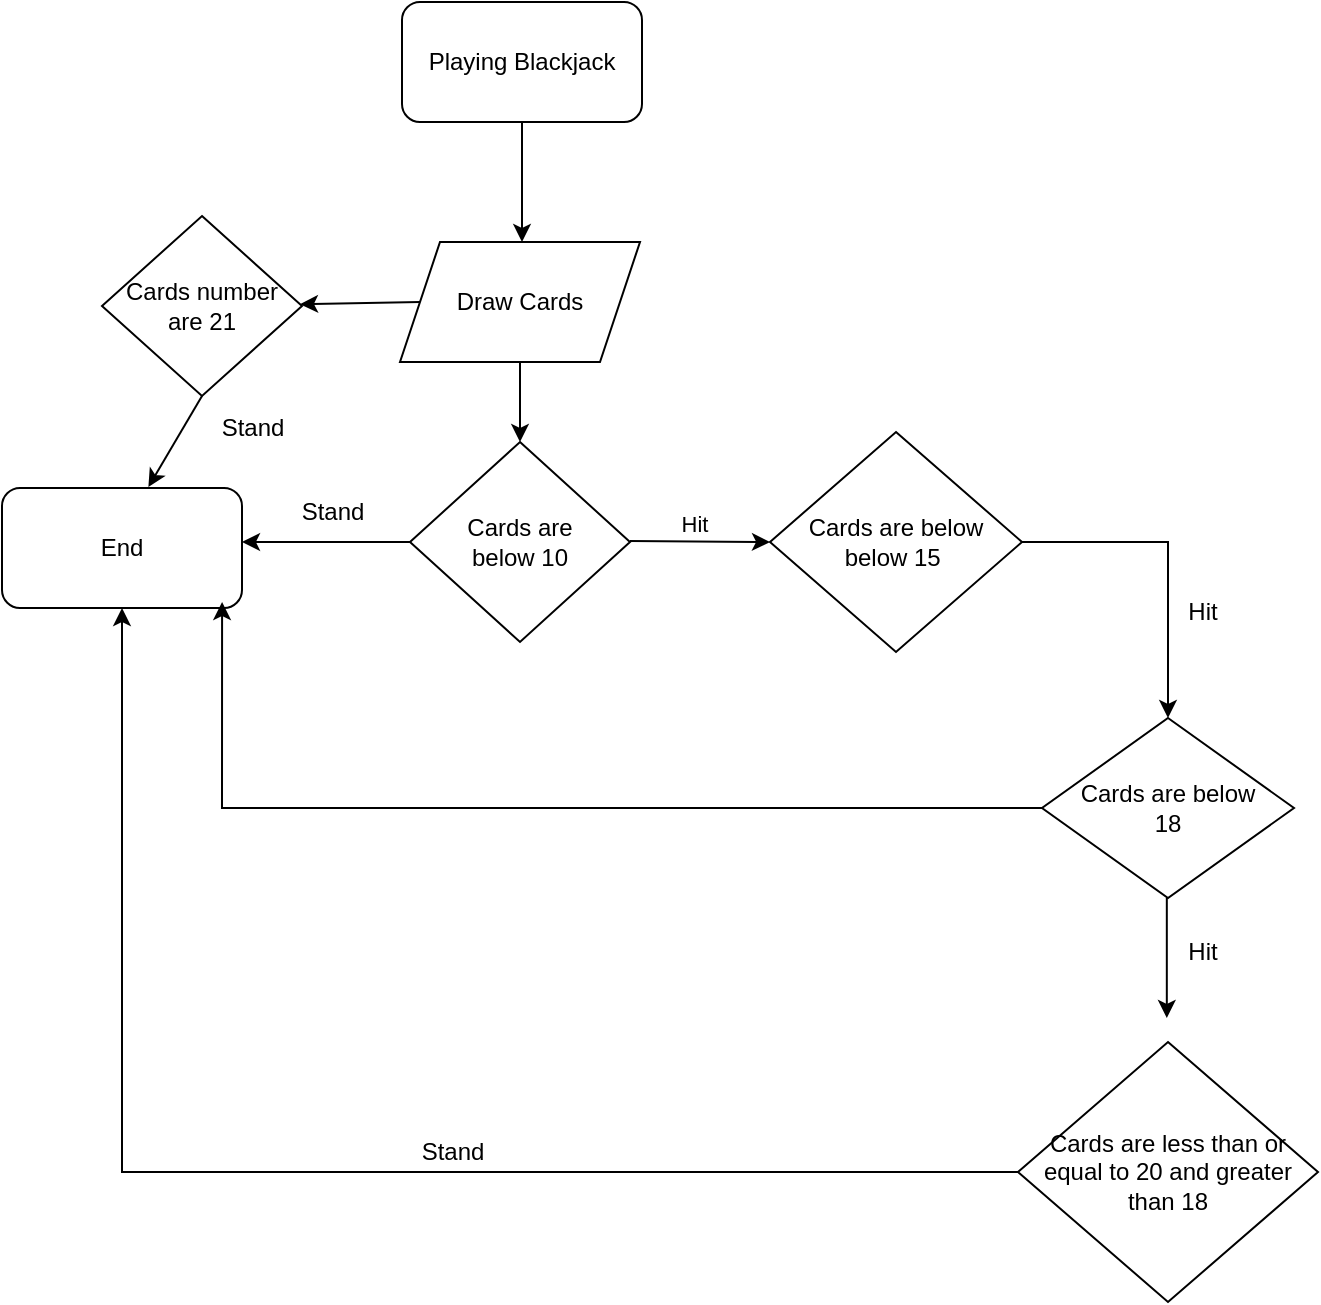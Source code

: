 <mxfile version="23.0.0" type="github">
  <diagram name="Page-1" id="xwbfXepOGaStgWDnpR70">
    <mxGraphModel dx="1600" dy="657" grid="1" gridSize="10" guides="1" tooltips="1" connect="1" arrows="1" fold="1" page="1" pageScale="1" pageWidth="827" pageHeight="1169" math="0" shadow="0">
      <root>
        <mxCell id="0" />
        <mxCell id="1" parent="0" />
        <mxCell id="OvZi1ztuwzXz519JT60X-1" value="Playing Blackjack" style="rounded=1;whiteSpace=wrap;html=1;" vertex="1" parent="1">
          <mxGeometry x="330" y="40" width="120" height="60" as="geometry" />
        </mxCell>
        <mxCell id="OvZi1ztuwzXz519JT60X-2" value="Draw Cards" style="shape=parallelogram;perimeter=parallelogramPerimeter;whiteSpace=wrap;html=1;fixedSize=1;" vertex="1" parent="1">
          <mxGeometry x="329" y="160" width="120" height="60" as="geometry" />
        </mxCell>
        <mxCell id="OvZi1ztuwzXz519JT60X-3" value="" style="endArrow=classic;html=1;rounded=0;exitX=0.5;exitY=1;exitDx=0;exitDy=0;" edge="1" parent="1" source="OvZi1ztuwzXz519JT60X-1">
          <mxGeometry width="50" height="50" relative="1" as="geometry">
            <mxPoint x="460" y="250" as="sourcePoint" />
            <mxPoint x="390" y="160" as="targetPoint" />
          </mxGeometry>
        </mxCell>
        <mxCell id="OvZi1ztuwzXz519JT60X-4" value="Cards are &lt;br&gt;below 10" style="rhombus;whiteSpace=wrap;html=1;" vertex="1" parent="1">
          <mxGeometry x="334" y="260" width="110" height="100" as="geometry" />
        </mxCell>
        <mxCell id="OvZi1ztuwzXz519JT60X-6" value="" style="endArrow=classic;html=1;rounded=0;exitX=0.5;exitY=1;exitDx=0;exitDy=0;entryX=0.5;entryY=0;entryDx=0;entryDy=0;" edge="1" parent="1" source="OvZi1ztuwzXz519JT60X-2" target="OvZi1ztuwzXz519JT60X-4">
          <mxGeometry width="50" height="50" relative="1" as="geometry">
            <mxPoint x="460" y="450" as="sourcePoint" />
            <mxPoint x="530" y="320" as="targetPoint" />
          </mxGeometry>
        </mxCell>
        <mxCell id="OvZi1ztuwzXz519JT60X-56" value="" style="endArrow=classic;html=1;rounded=0;entryX=0;entryY=0.5;entryDx=0;entryDy=0;" edge="1" parent="1" target="OvZi1ztuwzXz519JT60X-61">
          <mxGeometry width="50" height="50" relative="1" as="geometry">
            <mxPoint x="444" y="309.5" as="sourcePoint" />
            <mxPoint x="505" y="309.5" as="targetPoint" />
          </mxGeometry>
        </mxCell>
        <mxCell id="OvZi1ztuwzXz519JT60X-57" value="Hit" style="edgeLabel;html=1;align=center;verticalAlign=middle;resizable=0;points=[];" vertex="1" connectable="0" parent="OvZi1ztuwzXz519JT60X-56">
          <mxGeometry x="0.153" y="8" relative="1" as="geometry">
            <mxPoint x="-9" y="-1" as="offset" />
          </mxGeometry>
        </mxCell>
        <mxCell id="OvZi1ztuwzXz519JT60X-60" value="End" style="rounded=1;whiteSpace=wrap;html=1;" vertex="1" parent="1">
          <mxGeometry x="130" y="283" width="120" height="60" as="geometry" />
        </mxCell>
        <mxCell id="OvZi1ztuwzXz519JT60X-61" value="Cards are below &lt;br&gt;below 15&amp;nbsp;" style="rhombus;whiteSpace=wrap;html=1;" vertex="1" parent="1">
          <mxGeometry x="514" y="255" width="126" height="110" as="geometry" />
        </mxCell>
        <mxCell id="OvZi1ztuwzXz519JT60X-65" value="" style="endArrow=classic;html=1;rounded=0;exitX=0;exitY=0.5;exitDx=0;exitDy=0;" edge="1" parent="1" source="OvZi1ztuwzXz519JT60X-2" target="OvZi1ztuwzXz519JT60X-66">
          <mxGeometry width="50" height="50" relative="1" as="geometry">
            <mxPoint x="540" y="400" as="sourcePoint" />
            <mxPoint x="270" y="190" as="targetPoint" />
          </mxGeometry>
        </mxCell>
        <mxCell id="OvZi1ztuwzXz519JT60X-66" value="Cards number&lt;br&gt;are 21" style="rhombus;whiteSpace=wrap;html=1;" vertex="1" parent="1">
          <mxGeometry x="180" y="147" width="100" height="90" as="geometry" />
        </mxCell>
        <mxCell id="OvZi1ztuwzXz519JT60X-67" value="" style="endArrow=classic;html=1;rounded=0;exitX=0.5;exitY=1;exitDx=0;exitDy=0;entryX=0.61;entryY=-0.008;entryDx=0;entryDy=0;entryPerimeter=0;" edge="1" parent="1" source="OvZi1ztuwzXz519JT60X-66" target="OvZi1ztuwzXz519JT60X-60">
          <mxGeometry width="50" height="50" relative="1" as="geometry">
            <mxPoint x="170" y="190" as="sourcePoint" />
            <mxPoint x="220" y="140" as="targetPoint" />
          </mxGeometry>
        </mxCell>
        <mxCell id="OvZi1ztuwzXz519JT60X-68" value="Stand" style="text;html=1;align=center;verticalAlign=middle;resizable=0;points=[];autosize=1;strokeColor=none;fillColor=none;" vertex="1" parent="1">
          <mxGeometry x="230" y="238" width="50" height="30" as="geometry" />
        </mxCell>
        <mxCell id="OvZi1ztuwzXz519JT60X-72" value="" style="endArrow=classic;html=1;rounded=0;exitX=0;exitY=0.5;exitDx=0;exitDy=0;entryX=0.917;entryY=0.95;entryDx=0;entryDy=0;entryPerimeter=0;" edge="1" parent="1" source="OvZi1ztuwzXz519JT60X-73" target="OvZi1ztuwzXz519JT60X-60">
          <mxGeometry width="50" height="50" relative="1" as="geometry">
            <mxPoint x="574.0" y="365" as="sourcePoint" />
            <mxPoint x="250" y="440" as="targetPoint" />
            <Array as="points">
              <mxPoint x="240" y="443" />
            </Array>
          </mxGeometry>
        </mxCell>
        <mxCell id="OvZi1ztuwzXz519JT60X-73" value="Cards are below &lt;br&gt;18" style="rhombus;whiteSpace=wrap;html=1;" vertex="1" parent="1">
          <mxGeometry x="650" y="398" width="126" height="90" as="geometry" />
        </mxCell>
        <mxCell id="OvZi1ztuwzXz519JT60X-76" value="" style="endArrow=classic;html=1;rounded=0;" edge="1" parent="1">
          <mxGeometry width="50" height="50" relative="1" as="geometry">
            <mxPoint x="712.41" y="488" as="sourcePoint" />
            <mxPoint x="712.41" y="548" as="targetPoint" />
          </mxGeometry>
        </mxCell>
        <mxCell id="OvZi1ztuwzXz519JT60X-77" value="Cards are less than or equal to 20 and greater than 18" style="rhombus;whiteSpace=wrap;html=1;" vertex="1" parent="1">
          <mxGeometry x="638" y="560" width="150" height="130" as="geometry" />
        </mxCell>
        <mxCell id="OvZi1ztuwzXz519JT60X-78" value="Hit" style="text;html=1;align=center;verticalAlign=middle;resizable=0;points=[];autosize=1;strokeColor=none;fillColor=none;" vertex="1" parent="1">
          <mxGeometry x="710" y="330" width="40" height="30" as="geometry" />
        </mxCell>
        <mxCell id="OvZi1ztuwzXz519JT60X-79" value="Hit" style="text;html=1;align=center;verticalAlign=middle;resizable=0;points=[];autosize=1;strokeColor=none;fillColor=none;" vertex="1" parent="1">
          <mxGeometry x="710" y="500" width="40" height="30" as="geometry" />
        </mxCell>
        <mxCell id="OvZi1ztuwzXz519JT60X-80" value="" style="endArrow=classic;html=1;rounded=0;exitX=0;exitY=0.5;exitDx=0;exitDy=0;entryX=0.5;entryY=1;entryDx=0;entryDy=0;" edge="1" parent="1" source="OvZi1ztuwzXz519JT60X-77" target="OvZi1ztuwzXz519JT60X-60">
          <mxGeometry width="50" height="50" relative="1" as="geometry">
            <mxPoint x="490" y="560" as="sourcePoint" />
            <mxPoint x="190" y="625" as="targetPoint" />
            <Array as="points">
              <mxPoint x="190" y="625" />
            </Array>
          </mxGeometry>
        </mxCell>
        <mxCell id="OvZi1ztuwzXz519JT60X-81" value="Stand" style="text;html=1;align=center;verticalAlign=middle;resizable=0;points=[];autosize=1;strokeColor=none;fillColor=none;" vertex="1" parent="1">
          <mxGeometry x="330" y="600" width="50" height="30" as="geometry" />
        </mxCell>
        <mxCell id="OvZi1ztuwzXz519JT60X-82" value="" style="endArrow=classic;html=1;rounded=0;exitX=0;exitY=0.5;exitDx=0;exitDy=0;" edge="1" parent="1" source="OvZi1ztuwzXz519JT60X-4">
          <mxGeometry width="50" height="50" relative="1" as="geometry">
            <mxPoint x="490" y="440" as="sourcePoint" />
            <mxPoint x="250" y="310" as="targetPoint" />
          </mxGeometry>
        </mxCell>
        <mxCell id="OvZi1ztuwzXz519JT60X-83" value="Stand" style="text;html=1;align=center;verticalAlign=middle;resizable=0;points=[];autosize=1;strokeColor=none;fillColor=none;" vertex="1" parent="1">
          <mxGeometry x="270" y="280" width="50" height="30" as="geometry" />
        </mxCell>
        <mxCell id="OvZi1ztuwzXz519JT60X-85" value="" style="endArrow=classic;html=1;rounded=0;exitX=1;exitY=0.5;exitDx=0;exitDy=0;entryX=0.5;entryY=0;entryDx=0;entryDy=0;" edge="1" parent="1" source="OvZi1ztuwzXz519JT60X-61" target="OvZi1ztuwzXz519JT60X-73">
          <mxGeometry width="50" height="50" relative="1" as="geometry">
            <mxPoint x="490" y="440" as="sourcePoint" />
            <mxPoint x="720" y="310" as="targetPoint" />
            <Array as="points">
              <mxPoint x="713" y="310" />
            </Array>
          </mxGeometry>
        </mxCell>
      </root>
    </mxGraphModel>
  </diagram>
</mxfile>
